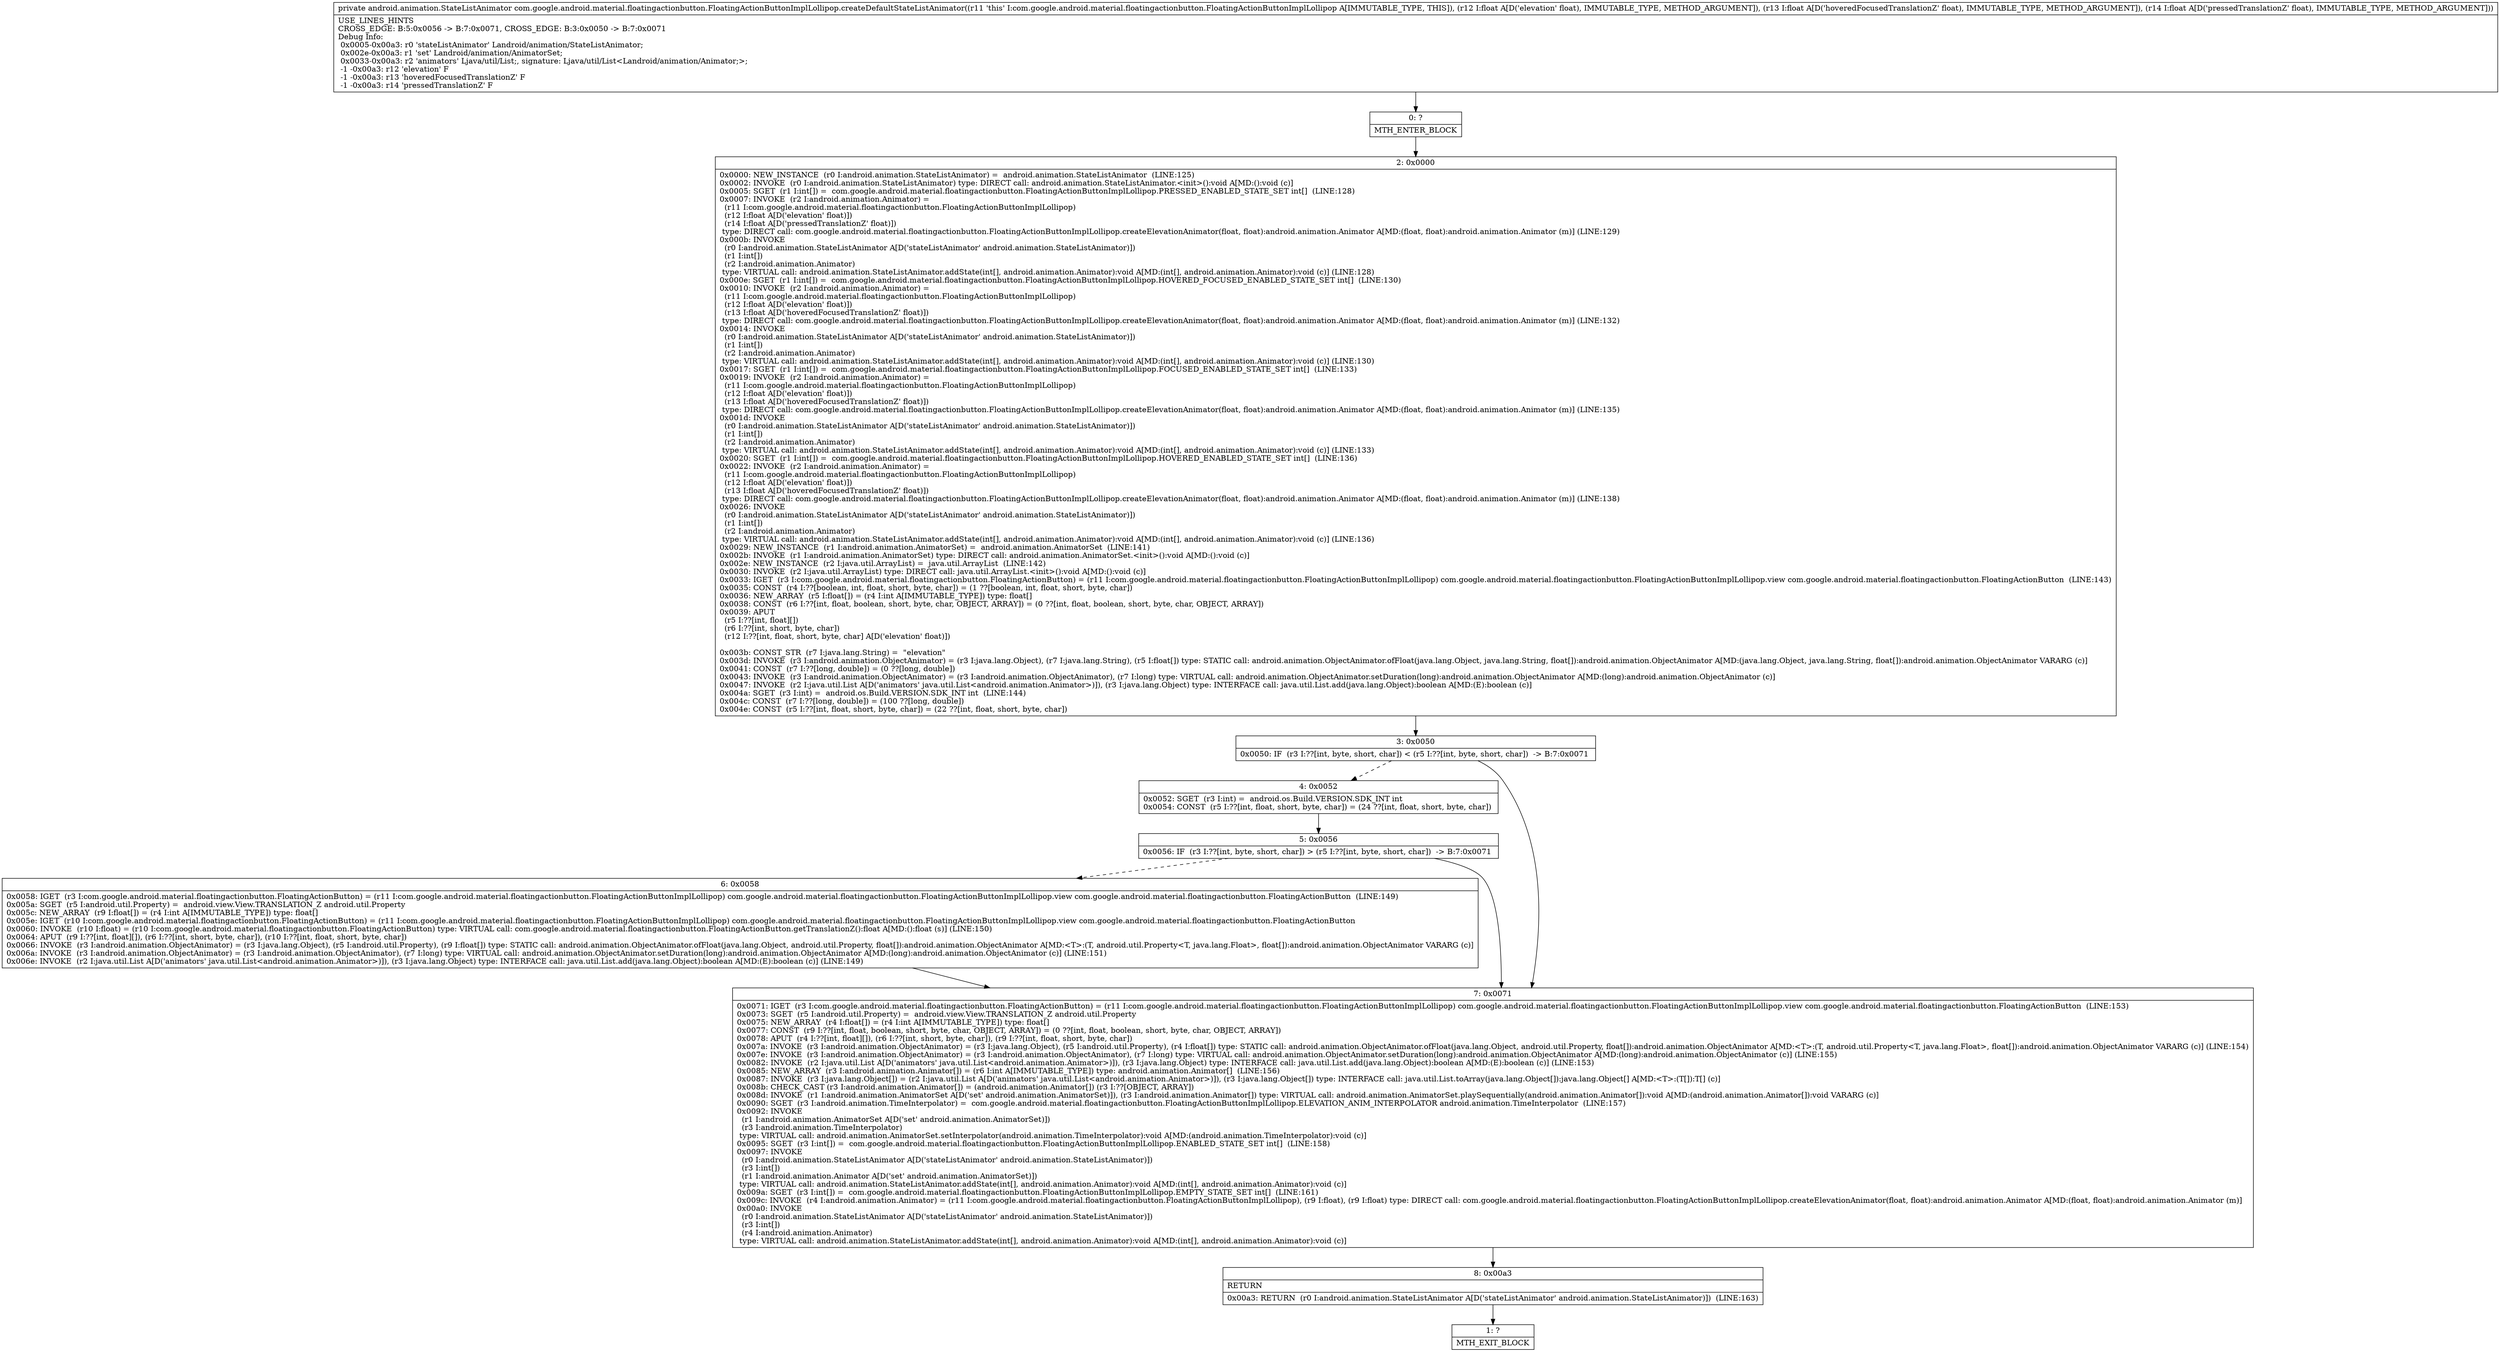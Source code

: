 digraph "CFG forcom.google.android.material.floatingactionbutton.FloatingActionButtonImplLollipop.createDefaultStateListAnimator(FFF)Landroid\/animation\/StateListAnimator;" {
Node_0 [shape=record,label="{0\:\ ?|MTH_ENTER_BLOCK\l}"];
Node_2 [shape=record,label="{2\:\ 0x0000|0x0000: NEW_INSTANCE  (r0 I:android.animation.StateListAnimator) =  android.animation.StateListAnimator  (LINE:125)\l0x0002: INVOKE  (r0 I:android.animation.StateListAnimator) type: DIRECT call: android.animation.StateListAnimator.\<init\>():void A[MD:():void (c)]\l0x0005: SGET  (r1 I:int[]) =  com.google.android.material.floatingactionbutton.FloatingActionButtonImplLollipop.PRESSED_ENABLED_STATE_SET int[]  (LINE:128)\l0x0007: INVOKE  (r2 I:android.animation.Animator) = \l  (r11 I:com.google.android.material.floatingactionbutton.FloatingActionButtonImplLollipop)\l  (r12 I:float A[D('elevation' float)])\l  (r14 I:float A[D('pressedTranslationZ' float)])\l type: DIRECT call: com.google.android.material.floatingactionbutton.FloatingActionButtonImplLollipop.createElevationAnimator(float, float):android.animation.Animator A[MD:(float, float):android.animation.Animator (m)] (LINE:129)\l0x000b: INVOKE  \l  (r0 I:android.animation.StateListAnimator A[D('stateListAnimator' android.animation.StateListAnimator)])\l  (r1 I:int[])\l  (r2 I:android.animation.Animator)\l type: VIRTUAL call: android.animation.StateListAnimator.addState(int[], android.animation.Animator):void A[MD:(int[], android.animation.Animator):void (c)] (LINE:128)\l0x000e: SGET  (r1 I:int[]) =  com.google.android.material.floatingactionbutton.FloatingActionButtonImplLollipop.HOVERED_FOCUSED_ENABLED_STATE_SET int[]  (LINE:130)\l0x0010: INVOKE  (r2 I:android.animation.Animator) = \l  (r11 I:com.google.android.material.floatingactionbutton.FloatingActionButtonImplLollipop)\l  (r12 I:float A[D('elevation' float)])\l  (r13 I:float A[D('hoveredFocusedTranslationZ' float)])\l type: DIRECT call: com.google.android.material.floatingactionbutton.FloatingActionButtonImplLollipop.createElevationAnimator(float, float):android.animation.Animator A[MD:(float, float):android.animation.Animator (m)] (LINE:132)\l0x0014: INVOKE  \l  (r0 I:android.animation.StateListAnimator A[D('stateListAnimator' android.animation.StateListAnimator)])\l  (r1 I:int[])\l  (r2 I:android.animation.Animator)\l type: VIRTUAL call: android.animation.StateListAnimator.addState(int[], android.animation.Animator):void A[MD:(int[], android.animation.Animator):void (c)] (LINE:130)\l0x0017: SGET  (r1 I:int[]) =  com.google.android.material.floatingactionbutton.FloatingActionButtonImplLollipop.FOCUSED_ENABLED_STATE_SET int[]  (LINE:133)\l0x0019: INVOKE  (r2 I:android.animation.Animator) = \l  (r11 I:com.google.android.material.floatingactionbutton.FloatingActionButtonImplLollipop)\l  (r12 I:float A[D('elevation' float)])\l  (r13 I:float A[D('hoveredFocusedTranslationZ' float)])\l type: DIRECT call: com.google.android.material.floatingactionbutton.FloatingActionButtonImplLollipop.createElevationAnimator(float, float):android.animation.Animator A[MD:(float, float):android.animation.Animator (m)] (LINE:135)\l0x001d: INVOKE  \l  (r0 I:android.animation.StateListAnimator A[D('stateListAnimator' android.animation.StateListAnimator)])\l  (r1 I:int[])\l  (r2 I:android.animation.Animator)\l type: VIRTUAL call: android.animation.StateListAnimator.addState(int[], android.animation.Animator):void A[MD:(int[], android.animation.Animator):void (c)] (LINE:133)\l0x0020: SGET  (r1 I:int[]) =  com.google.android.material.floatingactionbutton.FloatingActionButtonImplLollipop.HOVERED_ENABLED_STATE_SET int[]  (LINE:136)\l0x0022: INVOKE  (r2 I:android.animation.Animator) = \l  (r11 I:com.google.android.material.floatingactionbutton.FloatingActionButtonImplLollipop)\l  (r12 I:float A[D('elevation' float)])\l  (r13 I:float A[D('hoveredFocusedTranslationZ' float)])\l type: DIRECT call: com.google.android.material.floatingactionbutton.FloatingActionButtonImplLollipop.createElevationAnimator(float, float):android.animation.Animator A[MD:(float, float):android.animation.Animator (m)] (LINE:138)\l0x0026: INVOKE  \l  (r0 I:android.animation.StateListAnimator A[D('stateListAnimator' android.animation.StateListAnimator)])\l  (r1 I:int[])\l  (r2 I:android.animation.Animator)\l type: VIRTUAL call: android.animation.StateListAnimator.addState(int[], android.animation.Animator):void A[MD:(int[], android.animation.Animator):void (c)] (LINE:136)\l0x0029: NEW_INSTANCE  (r1 I:android.animation.AnimatorSet) =  android.animation.AnimatorSet  (LINE:141)\l0x002b: INVOKE  (r1 I:android.animation.AnimatorSet) type: DIRECT call: android.animation.AnimatorSet.\<init\>():void A[MD:():void (c)]\l0x002e: NEW_INSTANCE  (r2 I:java.util.ArrayList) =  java.util.ArrayList  (LINE:142)\l0x0030: INVOKE  (r2 I:java.util.ArrayList) type: DIRECT call: java.util.ArrayList.\<init\>():void A[MD:():void (c)]\l0x0033: IGET  (r3 I:com.google.android.material.floatingactionbutton.FloatingActionButton) = (r11 I:com.google.android.material.floatingactionbutton.FloatingActionButtonImplLollipop) com.google.android.material.floatingactionbutton.FloatingActionButtonImplLollipop.view com.google.android.material.floatingactionbutton.FloatingActionButton  (LINE:143)\l0x0035: CONST  (r4 I:??[boolean, int, float, short, byte, char]) = (1 ??[boolean, int, float, short, byte, char]) \l0x0036: NEW_ARRAY  (r5 I:float[]) = (r4 I:int A[IMMUTABLE_TYPE]) type: float[] \l0x0038: CONST  (r6 I:??[int, float, boolean, short, byte, char, OBJECT, ARRAY]) = (0 ??[int, float, boolean, short, byte, char, OBJECT, ARRAY]) \l0x0039: APUT  \l  (r5 I:??[int, float][])\l  (r6 I:??[int, short, byte, char])\l  (r12 I:??[int, float, short, byte, char] A[D('elevation' float)])\l \l0x003b: CONST_STR  (r7 I:java.lang.String) =  \"elevation\" \l0x003d: INVOKE  (r3 I:android.animation.ObjectAnimator) = (r3 I:java.lang.Object), (r7 I:java.lang.String), (r5 I:float[]) type: STATIC call: android.animation.ObjectAnimator.ofFloat(java.lang.Object, java.lang.String, float[]):android.animation.ObjectAnimator A[MD:(java.lang.Object, java.lang.String, float[]):android.animation.ObjectAnimator VARARG (c)]\l0x0041: CONST  (r7 I:??[long, double]) = (0 ??[long, double]) \l0x0043: INVOKE  (r3 I:android.animation.ObjectAnimator) = (r3 I:android.animation.ObjectAnimator), (r7 I:long) type: VIRTUAL call: android.animation.ObjectAnimator.setDuration(long):android.animation.ObjectAnimator A[MD:(long):android.animation.ObjectAnimator (c)]\l0x0047: INVOKE  (r2 I:java.util.List A[D('animators' java.util.List\<android.animation.Animator\>)]), (r3 I:java.lang.Object) type: INTERFACE call: java.util.List.add(java.lang.Object):boolean A[MD:(E):boolean (c)]\l0x004a: SGET  (r3 I:int) =  android.os.Build.VERSION.SDK_INT int  (LINE:144)\l0x004c: CONST  (r7 I:??[long, double]) = (100 ??[long, double]) \l0x004e: CONST  (r5 I:??[int, float, short, byte, char]) = (22 ??[int, float, short, byte, char]) \l}"];
Node_3 [shape=record,label="{3\:\ 0x0050|0x0050: IF  (r3 I:??[int, byte, short, char]) \< (r5 I:??[int, byte, short, char])  \-\> B:7:0x0071 \l}"];
Node_4 [shape=record,label="{4\:\ 0x0052|0x0052: SGET  (r3 I:int) =  android.os.Build.VERSION.SDK_INT int \l0x0054: CONST  (r5 I:??[int, float, short, byte, char]) = (24 ??[int, float, short, byte, char]) \l}"];
Node_5 [shape=record,label="{5\:\ 0x0056|0x0056: IF  (r3 I:??[int, byte, short, char]) \> (r5 I:??[int, byte, short, char])  \-\> B:7:0x0071 \l}"];
Node_6 [shape=record,label="{6\:\ 0x0058|0x0058: IGET  (r3 I:com.google.android.material.floatingactionbutton.FloatingActionButton) = (r11 I:com.google.android.material.floatingactionbutton.FloatingActionButtonImplLollipop) com.google.android.material.floatingactionbutton.FloatingActionButtonImplLollipop.view com.google.android.material.floatingactionbutton.FloatingActionButton  (LINE:149)\l0x005a: SGET  (r5 I:android.util.Property) =  android.view.View.TRANSLATION_Z android.util.Property \l0x005c: NEW_ARRAY  (r9 I:float[]) = (r4 I:int A[IMMUTABLE_TYPE]) type: float[] \l0x005e: IGET  (r10 I:com.google.android.material.floatingactionbutton.FloatingActionButton) = (r11 I:com.google.android.material.floatingactionbutton.FloatingActionButtonImplLollipop) com.google.android.material.floatingactionbutton.FloatingActionButtonImplLollipop.view com.google.android.material.floatingactionbutton.FloatingActionButton \l0x0060: INVOKE  (r10 I:float) = (r10 I:com.google.android.material.floatingactionbutton.FloatingActionButton) type: VIRTUAL call: com.google.android.material.floatingactionbutton.FloatingActionButton.getTranslationZ():float A[MD:():float (s)] (LINE:150)\l0x0064: APUT  (r9 I:??[int, float][]), (r6 I:??[int, short, byte, char]), (r10 I:??[int, float, short, byte, char]) \l0x0066: INVOKE  (r3 I:android.animation.ObjectAnimator) = (r3 I:java.lang.Object), (r5 I:android.util.Property), (r9 I:float[]) type: STATIC call: android.animation.ObjectAnimator.ofFloat(java.lang.Object, android.util.Property, float[]):android.animation.ObjectAnimator A[MD:\<T\>:(T, android.util.Property\<T, java.lang.Float\>, float[]):android.animation.ObjectAnimator VARARG (c)]\l0x006a: INVOKE  (r3 I:android.animation.ObjectAnimator) = (r3 I:android.animation.ObjectAnimator), (r7 I:long) type: VIRTUAL call: android.animation.ObjectAnimator.setDuration(long):android.animation.ObjectAnimator A[MD:(long):android.animation.ObjectAnimator (c)] (LINE:151)\l0x006e: INVOKE  (r2 I:java.util.List A[D('animators' java.util.List\<android.animation.Animator\>)]), (r3 I:java.lang.Object) type: INTERFACE call: java.util.List.add(java.lang.Object):boolean A[MD:(E):boolean (c)] (LINE:149)\l}"];
Node_7 [shape=record,label="{7\:\ 0x0071|0x0071: IGET  (r3 I:com.google.android.material.floatingactionbutton.FloatingActionButton) = (r11 I:com.google.android.material.floatingactionbutton.FloatingActionButtonImplLollipop) com.google.android.material.floatingactionbutton.FloatingActionButtonImplLollipop.view com.google.android.material.floatingactionbutton.FloatingActionButton  (LINE:153)\l0x0073: SGET  (r5 I:android.util.Property) =  android.view.View.TRANSLATION_Z android.util.Property \l0x0075: NEW_ARRAY  (r4 I:float[]) = (r4 I:int A[IMMUTABLE_TYPE]) type: float[] \l0x0077: CONST  (r9 I:??[int, float, boolean, short, byte, char, OBJECT, ARRAY]) = (0 ??[int, float, boolean, short, byte, char, OBJECT, ARRAY]) \l0x0078: APUT  (r4 I:??[int, float][]), (r6 I:??[int, short, byte, char]), (r9 I:??[int, float, short, byte, char]) \l0x007a: INVOKE  (r3 I:android.animation.ObjectAnimator) = (r3 I:java.lang.Object), (r5 I:android.util.Property), (r4 I:float[]) type: STATIC call: android.animation.ObjectAnimator.ofFloat(java.lang.Object, android.util.Property, float[]):android.animation.ObjectAnimator A[MD:\<T\>:(T, android.util.Property\<T, java.lang.Float\>, float[]):android.animation.ObjectAnimator VARARG (c)] (LINE:154)\l0x007e: INVOKE  (r3 I:android.animation.ObjectAnimator) = (r3 I:android.animation.ObjectAnimator), (r7 I:long) type: VIRTUAL call: android.animation.ObjectAnimator.setDuration(long):android.animation.ObjectAnimator A[MD:(long):android.animation.ObjectAnimator (c)] (LINE:155)\l0x0082: INVOKE  (r2 I:java.util.List A[D('animators' java.util.List\<android.animation.Animator\>)]), (r3 I:java.lang.Object) type: INTERFACE call: java.util.List.add(java.lang.Object):boolean A[MD:(E):boolean (c)] (LINE:153)\l0x0085: NEW_ARRAY  (r3 I:android.animation.Animator[]) = (r6 I:int A[IMMUTABLE_TYPE]) type: android.animation.Animator[]  (LINE:156)\l0x0087: INVOKE  (r3 I:java.lang.Object[]) = (r2 I:java.util.List A[D('animators' java.util.List\<android.animation.Animator\>)]), (r3 I:java.lang.Object[]) type: INTERFACE call: java.util.List.toArray(java.lang.Object[]):java.lang.Object[] A[MD:\<T\>:(T[]):T[] (c)]\l0x008b: CHECK_CAST (r3 I:android.animation.Animator[]) = (android.animation.Animator[]) (r3 I:??[OBJECT, ARRAY]) \l0x008d: INVOKE  (r1 I:android.animation.AnimatorSet A[D('set' android.animation.AnimatorSet)]), (r3 I:android.animation.Animator[]) type: VIRTUAL call: android.animation.AnimatorSet.playSequentially(android.animation.Animator[]):void A[MD:(android.animation.Animator[]):void VARARG (c)]\l0x0090: SGET  (r3 I:android.animation.TimeInterpolator) =  com.google.android.material.floatingactionbutton.FloatingActionButtonImplLollipop.ELEVATION_ANIM_INTERPOLATOR android.animation.TimeInterpolator  (LINE:157)\l0x0092: INVOKE  \l  (r1 I:android.animation.AnimatorSet A[D('set' android.animation.AnimatorSet)])\l  (r3 I:android.animation.TimeInterpolator)\l type: VIRTUAL call: android.animation.AnimatorSet.setInterpolator(android.animation.TimeInterpolator):void A[MD:(android.animation.TimeInterpolator):void (c)]\l0x0095: SGET  (r3 I:int[]) =  com.google.android.material.floatingactionbutton.FloatingActionButtonImplLollipop.ENABLED_STATE_SET int[]  (LINE:158)\l0x0097: INVOKE  \l  (r0 I:android.animation.StateListAnimator A[D('stateListAnimator' android.animation.StateListAnimator)])\l  (r3 I:int[])\l  (r1 I:android.animation.Animator A[D('set' android.animation.AnimatorSet)])\l type: VIRTUAL call: android.animation.StateListAnimator.addState(int[], android.animation.Animator):void A[MD:(int[], android.animation.Animator):void (c)]\l0x009a: SGET  (r3 I:int[]) =  com.google.android.material.floatingactionbutton.FloatingActionButtonImplLollipop.EMPTY_STATE_SET int[]  (LINE:161)\l0x009c: INVOKE  (r4 I:android.animation.Animator) = (r11 I:com.google.android.material.floatingactionbutton.FloatingActionButtonImplLollipop), (r9 I:float), (r9 I:float) type: DIRECT call: com.google.android.material.floatingactionbutton.FloatingActionButtonImplLollipop.createElevationAnimator(float, float):android.animation.Animator A[MD:(float, float):android.animation.Animator (m)]\l0x00a0: INVOKE  \l  (r0 I:android.animation.StateListAnimator A[D('stateListAnimator' android.animation.StateListAnimator)])\l  (r3 I:int[])\l  (r4 I:android.animation.Animator)\l type: VIRTUAL call: android.animation.StateListAnimator.addState(int[], android.animation.Animator):void A[MD:(int[], android.animation.Animator):void (c)]\l}"];
Node_8 [shape=record,label="{8\:\ 0x00a3|RETURN\l|0x00a3: RETURN  (r0 I:android.animation.StateListAnimator A[D('stateListAnimator' android.animation.StateListAnimator)])  (LINE:163)\l}"];
Node_1 [shape=record,label="{1\:\ ?|MTH_EXIT_BLOCK\l}"];
MethodNode[shape=record,label="{private android.animation.StateListAnimator com.google.android.material.floatingactionbutton.FloatingActionButtonImplLollipop.createDefaultStateListAnimator((r11 'this' I:com.google.android.material.floatingactionbutton.FloatingActionButtonImplLollipop A[IMMUTABLE_TYPE, THIS]), (r12 I:float A[D('elevation' float), IMMUTABLE_TYPE, METHOD_ARGUMENT]), (r13 I:float A[D('hoveredFocusedTranslationZ' float), IMMUTABLE_TYPE, METHOD_ARGUMENT]), (r14 I:float A[D('pressedTranslationZ' float), IMMUTABLE_TYPE, METHOD_ARGUMENT]))  | USE_LINES_HINTS\lCROSS_EDGE: B:5:0x0056 \-\> B:7:0x0071, CROSS_EDGE: B:3:0x0050 \-\> B:7:0x0071\lDebug Info:\l  0x0005\-0x00a3: r0 'stateListAnimator' Landroid\/animation\/StateListAnimator;\l  0x002e\-0x00a3: r1 'set' Landroid\/animation\/AnimatorSet;\l  0x0033\-0x00a3: r2 'animators' Ljava\/util\/List;, signature: Ljava\/util\/List\<Landroid\/animation\/Animator;\>;\l  \-1 \-0x00a3: r12 'elevation' F\l  \-1 \-0x00a3: r13 'hoveredFocusedTranslationZ' F\l  \-1 \-0x00a3: r14 'pressedTranslationZ' F\l}"];
MethodNode -> Node_0;Node_0 -> Node_2;
Node_2 -> Node_3;
Node_3 -> Node_4[style=dashed];
Node_3 -> Node_7;
Node_4 -> Node_5;
Node_5 -> Node_6[style=dashed];
Node_5 -> Node_7;
Node_6 -> Node_7;
Node_7 -> Node_8;
Node_8 -> Node_1;
}

